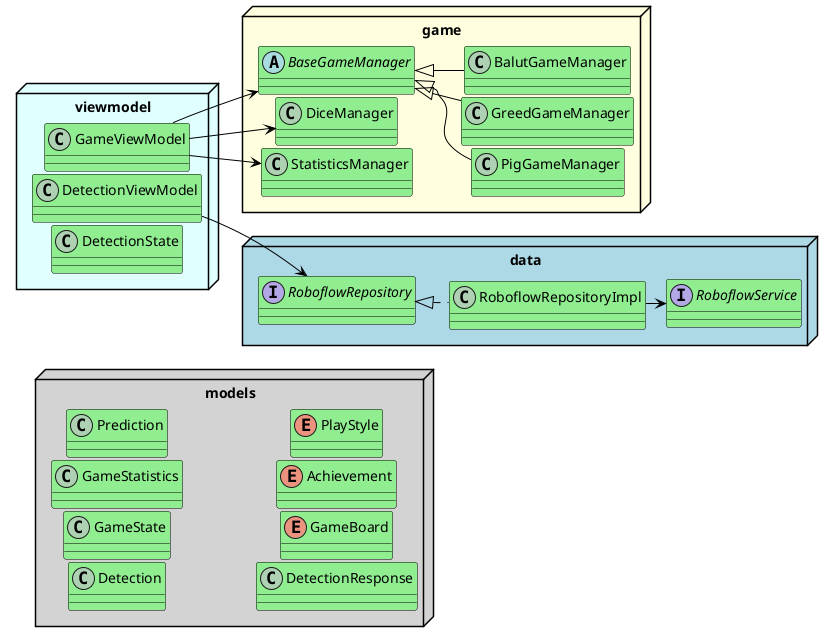     @startuml new_class

' Force vertical layout
left to right direction
skinparam packageStyle node
skinparam Padding 1
skinparam ParticipantPadding 0
skinparam ComponentPadding 0
skinparam nodesep 3
skinparam ranksep 3
skinparam class {
    BackgroundColor LightGreen
    BorderColor Black
    ArrowColor Black
}

' Core Game Classes
package "game" #LightYellow {
    abstract class BaseGameManager
    class DiceManager
    class StatisticsManager
    
    class PigGameManager extends BaseGameManager
    class GreedGameManager extends BaseGameManager
    class BalutGameManager extends BaseGameManager
}

' Models
package "models" #LightGray {
    class GameState
    class GameStatistics
    class Detection
    class DetectionResponse
    class Prediction
    enum GameBoard
    enum Achievement
    enum PlayStyle
}

' Repository and Service
package "data" #LightBlue {
    interface RoboflowRepository
    class RoboflowRepositoryImpl implements RoboflowRepository
    interface RoboflowService
}

' ViewModels
package "viewmodel" #LightCyan {
    class GameViewModel
    class DetectionViewModel
    class DetectionState
}

' Hidden links for layout
GameState -[hidden]-> GameBoard
BaseGameManager -[hidden]-> GameViewModel
Detection -[hidden]-> DetectionResponse
RoboflowRepository -[hidden]-> RoboflowService

' Real relationships
GameViewModel --> BaseGameManager
GameViewModel --> DiceManager
GameViewModel --> StatisticsManager
DetectionViewModel --> RoboflowRepository
RoboflowRepositoryImpl --> RoboflowService

@enduml